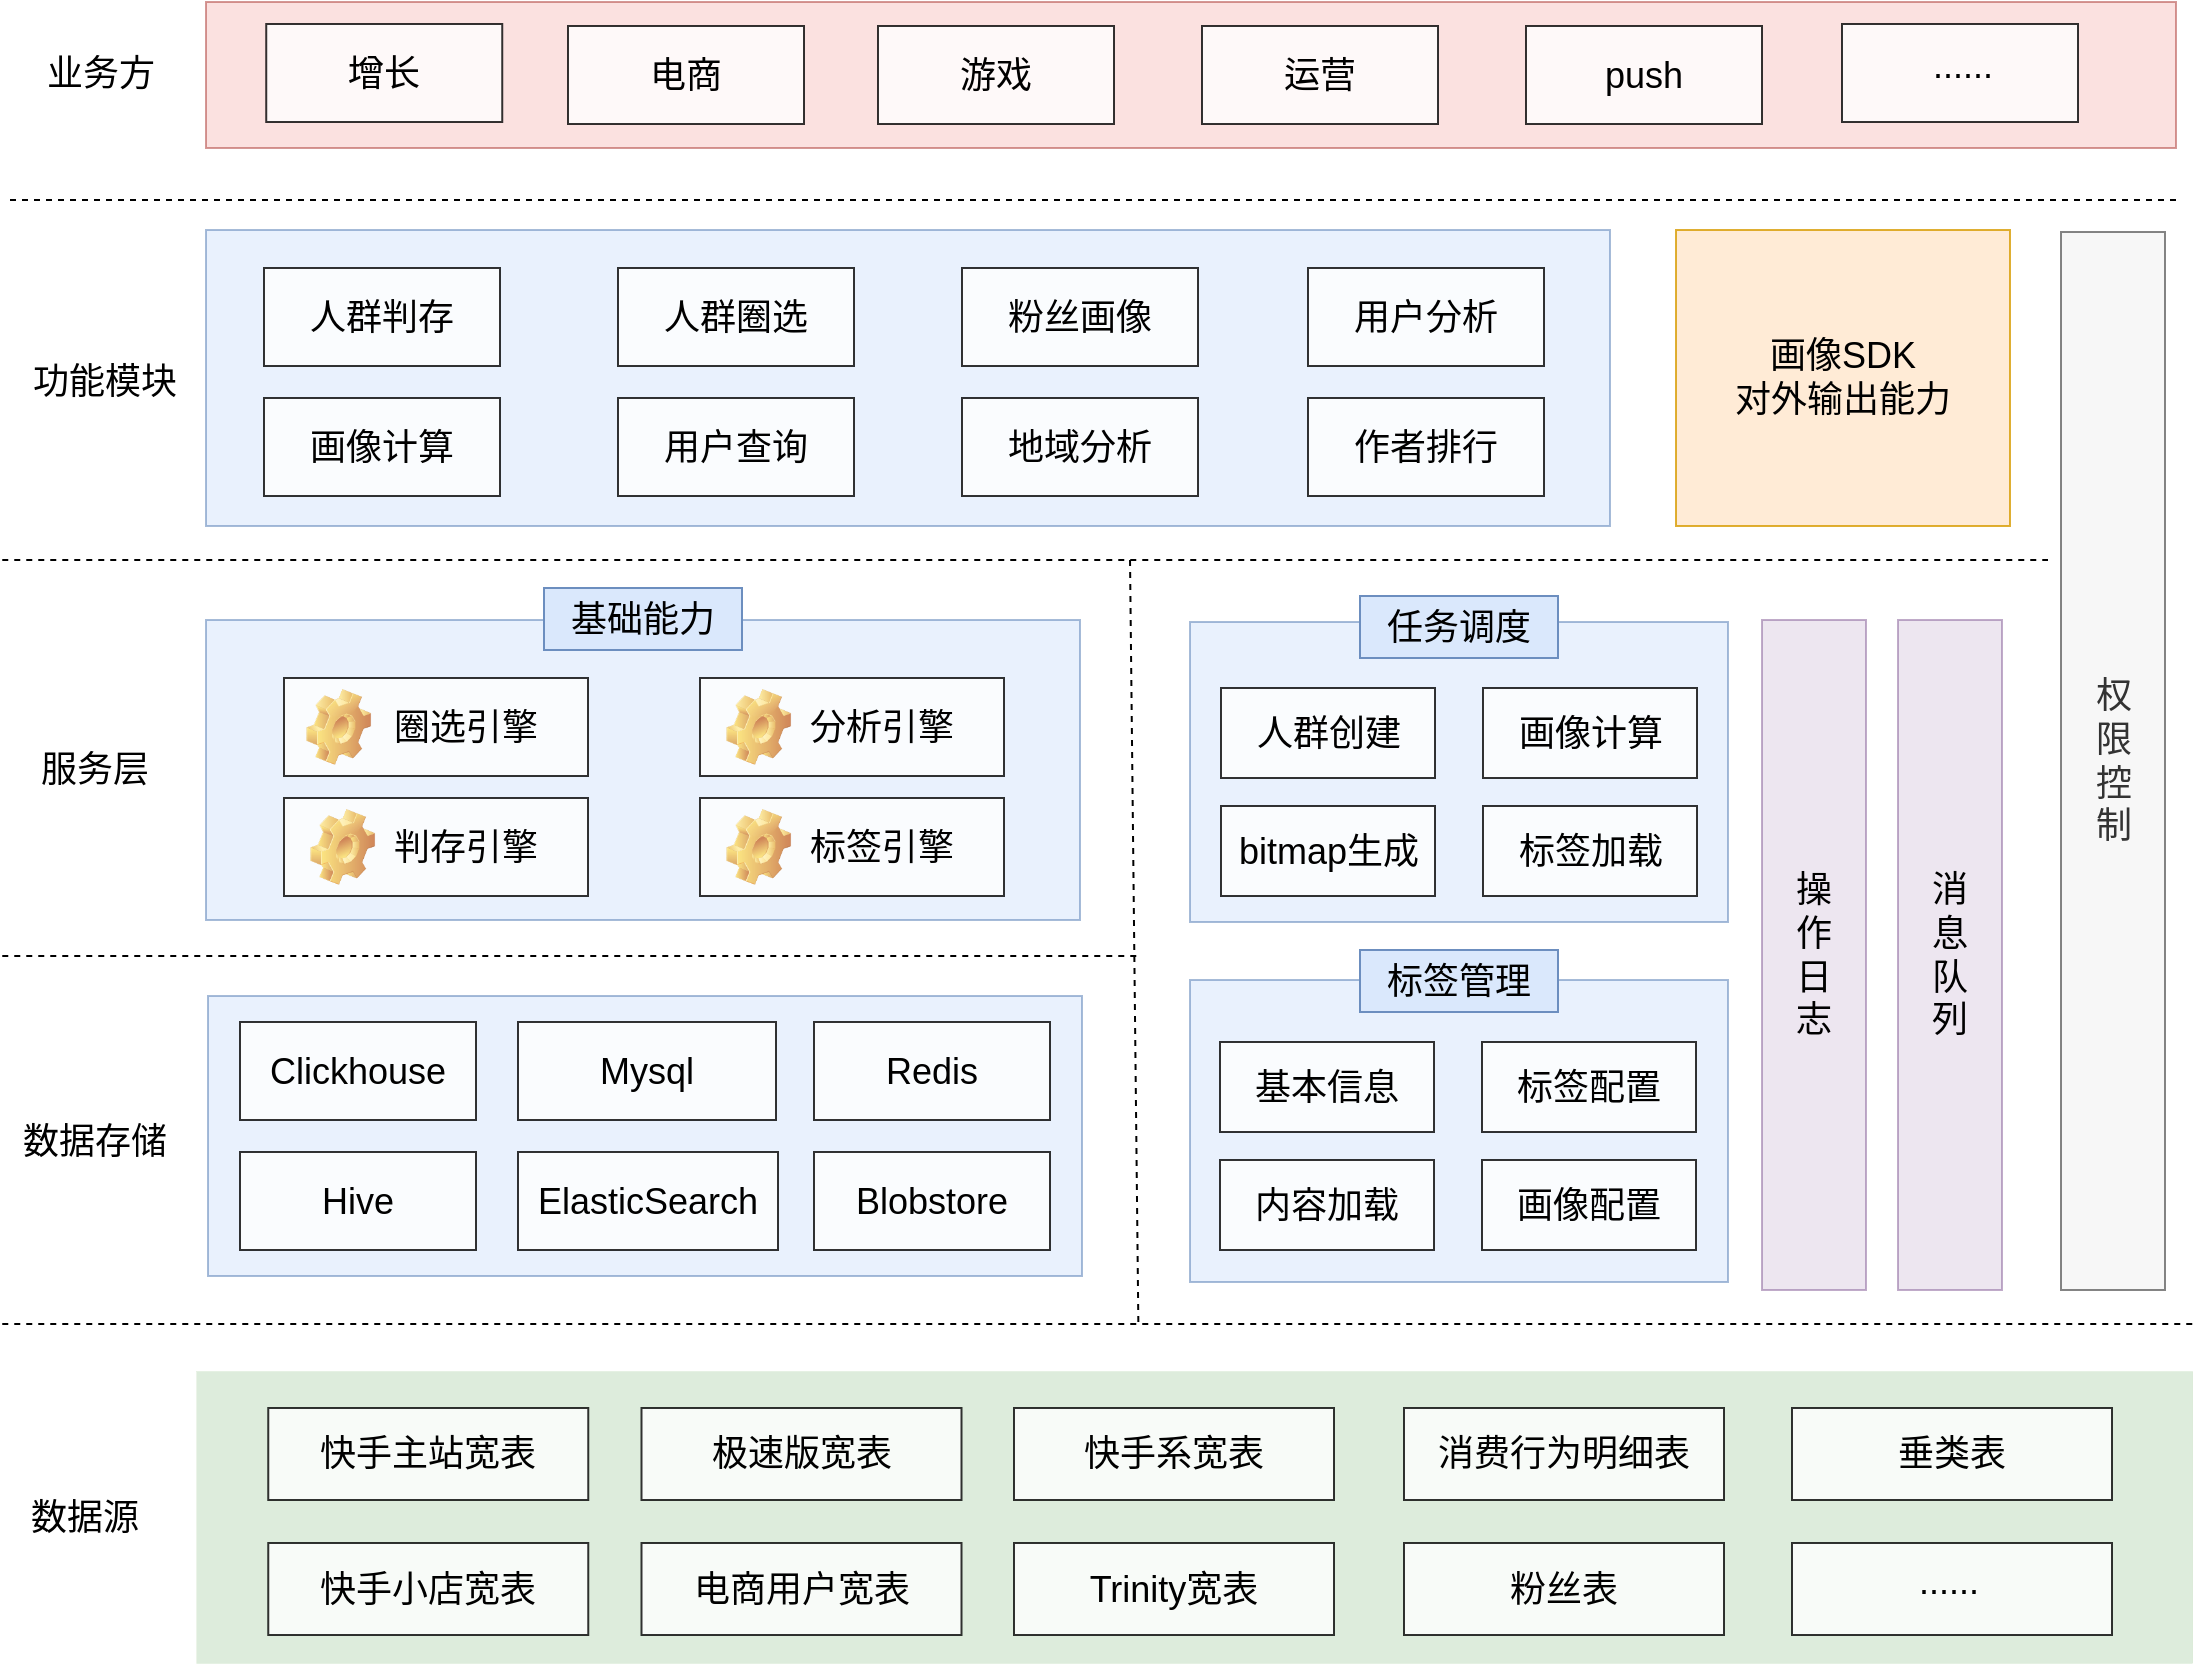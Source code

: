 <mxfile version="20.7.4" type="github">
  <diagram id="GrL5DRiTlSaAbPL1Tpze" name="第 1 页">
    <mxGraphModel dx="1866" dy="-8325" grid="0" gridSize="10" guides="1" tooltips="1" connect="1" arrows="1" fold="1" page="1" pageScale="1" pageWidth="3300" pageHeight="4681" math="0" shadow="0">
      <root>
        <mxCell id="0" />
        <mxCell id="1" parent="0" />
        <mxCell id="cN8YM_v0ufFITFFTxu3R-1" value="数据源" style="text;html=1;align=center;verticalAlign=middle;resizable=0;points=[];autosize=1;strokeColor=none;fillColor=none;fontSize=18;" vertex="1" parent="1">
          <mxGeometry x="590.13" y="12740.5" width="64" height="26" as="geometry" />
        </mxCell>
        <mxCell id="cN8YM_v0ufFITFFTxu3R-2" value="" style="rounded=0;whiteSpace=wrap;html=1;fontSize=18;strokeWidth=0;fillColor=#d5e8d4;opacity=80;strokeColor=#82b366;" vertex="1" parent="1">
          <mxGeometry x="678.13" y="12680.5" width="998" height="146" as="geometry" />
        </mxCell>
        <mxCell id="cN8YM_v0ufFITFFTxu3R-3" value="快手主站宽表" style="rounded=0;whiteSpace=wrap;html=1;fontSize=18;strokeWidth=1;fillColor=#FFFFFF;opacity=80;" vertex="1" parent="1">
          <mxGeometry x="714.13" y="12699" width="160" height="46" as="geometry" />
        </mxCell>
        <mxCell id="cN8YM_v0ufFITFFTxu3R-4" value="快手小店宽表" style="rounded=0;whiteSpace=wrap;html=1;fontSize=18;strokeWidth=1;fillColor=#FFFFFF;opacity=80;" vertex="1" parent="1">
          <mxGeometry x="714.13" y="12766.5" width="160" height="46" as="geometry" />
        </mxCell>
        <mxCell id="cN8YM_v0ufFITFFTxu3R-5" value="" style="endArrow=none;html=1;rounded=0;fontSize=18;strokeWidth=1;dashed=1;" edge="1" parent="1">
          <mxGeometry width="50" height="50" relative="1" as="geometry">
            <mxPoint x="581.13" y="12657" as="sourcePoint" />
            <mxPoint x="1676.13" y="12657" as="targetPoint" />
          </mxGeometry>
        </mxCell>
        <mxCell id="cN8YM_v0ufFITFFTxu3R-6" value="" style="rounded=0;whiteSpace=wrap;html=1;fontSize=18;strokeWidth=1;fillColor=#dae8fc;opacity=60;strokeColor=#6c8ebf;" vertex="1" parent="1">
          <mxGeometry x="684" y="12493" width="437" height="140" as="geometry" />
        </mxCell>
        <mxCell id="cN8YM_v0ufFITFFTxu3R-7" value="" style="rounded=0;whiteSpace=wrap;html=1;fontSize=18;strokeWidth=1;fillColor=#dae8fc;opacity=60;strokeColor=#6c8ebf;" vertex="1" parent="1">
          <mxGeometry x="683" y="12305" width="437" height="150" as="geometry" />
        </mxCell>
        <mxCell id="cN8YM_v0ufFITFFTxu3R-8" value="" style="rounded=0;whiteSpace=wrap;html=1;fontSize=18;strokeWidth=1;fillColor=#dae8fc;opacity=60;strokeColor=#6c8ebf;" vertex="1" parent="1">
          <mxGeometry x="1175" y="12485" width="269" height="151" as="geometry" />
        </mxCell>
        <mxCell id="cN8YM_v0ufFITFFTxu3R-9" value="" style="rounded=0;whiteSpace=wrap;html=1;fontSize=18;strokeWidth=1;fillColor=#dae8fc;opacity=60;strokeColor=#6c8ebf;" vertex="1" parent="1">
          <mxGeometry x="1175" y="12306" width="269" height="150" as="geometry" />
        </mxCell>
        <mxCell id="cN8YM_v0ufFITFFTxu3R-10" value="" style="endArrow=none;html=1;rounded=0;fontSize=18;strokeWidth=1;dashed=1;" edge="1" parent="1">
          <mxGeometry width="50" height="50" relative="1" as="geometry">
            <mxPoint x="581.13" y="12473" as="sourcePoint" />
            <mxPoint x="1149" y="12473" as="targetPoint" />
          </mxGeometry>
        </mxCell>
        <mxCell id="cN8YM_v0ufFITFFTxu3R-11" value="" style="endArrow=none;html=1;rounded=0;fontSize=18;strokeWidth=1;dashed=1;" edge="1" parent="1">
          <mxGeometry width="50" height="50" relative="1" as="geometry">
            <mxPoint x="1149.17" y="12656" as="sourcePoint" />
            <mxPoint x="1145" y="12274" as="targetPoint" />
          </mxGeometry>
        </mxCell>
        <mxCell id="cN8YM_v0ufFITFFTxu3R-12" value="" style="endArrow=none;html=1;rounded=0;fontSize=18;strokeWidth=1;dashed=1;" edge="1" parent="1">
          <mxGeometry width="50" height="50" relative="1" as="geometry">
            <mxPoint x="581.13" y="12275" as="sourcePoint" />
            <mxPoint x="1604" y="12275" as="targetPoint" />
          </mxGeometry>
        </mxCell>
        <mxCell id="cN8YM_v0ufFITFFTxu3R-13" value="操&lt;br&gt;作&lt;br&gt;日&lt;br&gt;志" style="rounded=0;whiteSpace=wrap;html=1;fontSize=18;strokeWidth=1;fillColor=#e1d5e7;opacity=60;strokeColor=#9673a6;textDirection=ltr;flipV=1;" vertex="1" parent="1">
          <mxGeometry x="1461" y="12305" width="52" height="335" as="geometry" />
        </mxCell>
        <mxCell id="cN8YM_v0ufFITFFTxu3R-14" value="消&lt;br&gt;息&lt;br&gt;队&lt;br&gt;列" style="rounded=0;whiteSpace=wrap;html=1;fontSize=18;strokeWidth=1;fillColor=#e1d5e7;opacity=60;strokeColor=#9673a6;" vertex="1" parent="1">
          <mxGeometry x="1529" y="12305" width="52" height="335" as="geometry" />
        </mxCell>
        <mxCell id="cN8YM_v0ufFITFFTxu3R-15" value="权&lt;br&gt;限&lt;br&gt;控&lt;br&gt;制" style="rounded=0;whiteSpace=wrap;html=1;fontSize=18;strokeWidth=1;fillColor=#f5f5f5;opacity=80;fontColor=#333333;strokeColor=#666666;" vertex="1" parent="1">
          <mxGeometry x="1610.5" y="12111" width="52" height="529" as="geometry" />
        </mxCell>
        <mxCell id="cN8YM_v0ufFITFFTxu3R-16" value="" style="endArrow=none;html=1;rounded=0;fontSize=18;strokeWidth=1;dashed=1;" edge="1" parent="1">
          <mxGeometry width="50" height="50" relative="1" as="geometry">
            <mxPoint x="585" y="12095" as="sourcePoint" />
            <mxPoint x="1670.93" y="12095" as="targetPoint" />
          </mxGeometry>
        </mxCell>
        <mxCell id="cN8YM_v0ufFITFFTxu3R-17" value="" style="rounded=0;whiteSpace=wrap;html=1;fontSize=18;strokeWidth=1;fillColor=#dae8fc;opacity=60;strokeColor=#6c8ebf;" vertex="1" parent="1">
          <mxGeometry x="683" y="12110" width="702" height="148" as="geometry" />
        </mxCell>
        <mxCell id="cN8YM_v0ufFITFFTxu3R-18" value="画像SDK&lt;br&gt;对外输出能力" style="rounded=0;whiteSpace=wrap;html=1;fontSize=18;strokeWidth=1;fillColor=#ffe6cc;opacity=80;strokeColor=#d79b00;" vertex="1" parent="1">
          <mxGeometry x="1418" y="12110" width="167" height="148" as="geometry" />
        </mxCell>
        <mxCell id="cN8YM_v0ufFITFFTxu3R-19" value="基础能力" style="rounded=0;whiteSpace=wrap;html=1;fontSize=18;strokeWidth=1;fillColor=#dae8fc;strokeColor=#6c8ebf;" vertex="1" parent="1">
          <mxGeometry x="852" y="12289" width="99" height="31" as="geometry" />
        </mxCell>
        <mxCell id="cN8YM_v0ufFITFFTxu3R-20" value="任务调度" style="rounded=0;whiteSpace=wrap;html=1;fontSize=18;strokeWidth=1;fillColor=#dae8fc;strokeColor=#6c8ebf;" vertex="1" parent="1">
          <mxGeometry x="1260" y="12293" width="99" height="31" as="geometry" />
        </mxCell>
        <mxCell id="cN8YM_v0ufFITFFTxu3R-21" value="标签管理" style="rounded=0;whiteSpace=wrap;html=1;fontSize=18;strokeWidth=1;fillColor=#dae8fc;strokeColor=#6c8ebf;" vertex="1" parent="1">
          <mxGeometry x="1260" y="12470" width="99" height="31" as="geometry" />
        </mxCell>
        <mxCell id="cN8YM_v0ufFITFFTxu3R-22" value="" style="rounded=0;whiteSpace=wrap;html=1;fontSize=18;strokeWidth=1;fillColor=#f8cecc;opacity=60;strokeColor=#b85450;" vertex="1" parent="1">
          <mxGeometry x="683" y="11996" width="985" height="73" as="geometry" />
        </mxCell>
        <mxCell id="cN8YM_v0ufFITFFTxu3R-23" value="极速版宽表" style="rounded=0;whiteSpace=wrap;html=1;fontSize=18;strokeWidth=1;fillColor=#FFFFFF;opacity=80;" vertex="1" parent="1">
          <mxGeometry x="900.75" y="12699" width="160" height="46" as="geometry" />
        </mxCell>
        <mxCell id="cN8YM_v0ufFITFFTxu3R-24" value="电商用户宽表" style="rounded=0;whiteSpace=wrap;html=1;fontSize=18;strokeWidth=1;fillColor=#FFFFFF;opacity=80;" vertex="1" parent="1">
          <mxGeometry x="900.75" y="12766.5" width="160" height="46" as="geometry" />
        </mxCell>
        <mxCell id="cN8YM_v0ufFITFFTxu3R-25" value="快手系宽表" style="rounded=0;whiteSpace=wrap;html=1;fontSize=18;strokeWidth=1;fillColor=#FFFFFF;opacity=80;" vertex="1" parent="1">
          <mxGeometry x="1087" y="12699" width="160" height="46" as="geometry" />
        </mxCell>
        <mxCell id="cN8YM_v0ufFITFFTxu3R-26" value="Trinity宽表" style="rounded=0;whiteSpace=wrap;html=1;fontSize=18;strokeWidth=1;fillColor=#FFFFFF;opacity=80;" vertex="1" parent="1">
          <mxGeometry x="1087" y="12766.5" width="160" height="46" as="geometry" />
        </mxCell>
        <mxCell id="cN8YM_v0ufFITFFTxu3R-27" value="消费行为明细表" style="rounded=0;whiteSpace=wrap;html=1;fontSize=18;strokeWidth=1;fillColor=#FFFFFF;opacity=80;" vertex="1" parent="1">
          <mxGeometry x="1282" y="12699" width="160" height="46" as="geometry" />
        </mxCell>
        <mxCell id="cN8YM_v0ufFITFFTxu3R-28" value="粉丝表" style="rounded=0;whiteSpace=wrap;html=1;fontSize=18;strokeWidth=1;fillColor=#FFFFFF;opacity=80;" vertex="1" parent="1">
          <mxGeometry x="1282" y="12766.5" width="160" height="46" as="geometry" />
        </mxCell>
        <mxCell id="cN8YM_v0ufFITFFTxu3R-29" value="垂类表" style="rounded=0;whiteSpace=wrap;html=1;fontSize=18;strokeWidth=1;fillColor=#FFFFFF;opacity=80;" vertex="1" parent="1">
          <mxGeometry x="1476" y="12699" width="160" height="46" as="geometry" />
        </mxCell>
        <mxCell id="cN8YM_v0ufFITFFTxu3R-30" value="" style="rounded=0;whiteSpace=wrap;html=1;fontSize=18;strokeWidth=1;fillColor=#FFFFFF;opacity=80;" vertex="1" parent="1">
          <mxGeometry x="1476" y="12766.5" width="160" height="46" as="geometry" />
        </mxCell>
        <mxCell id="cN8YM_v0ufFITFFTxu3R-31" value="Clickhouse" style="rounded=0;whiteSpace=wrap;html=1;fontSize=18;strokeWidth=1;fillColor=#FFFFFF;opacity=80;" vertex="1" parent="1">
          <mxGeometry x="700" y="12506" width="118" height="49" as="geometry" />
        </mxCell>
        <mxCell id="cN8YM_v0ufFITFFTxu3R-32" value="Mysql" style="rounded=0;whiteSpace=wrap;html=1;fontSize=18;strokeWidth=1;fillColor=#FFFFFF;opacity=80;" vertex="1" parent="1">
          <mxGeometry x="839" y="12506" width="129" height="49" as="geometry" />
        </mxCell>
        <mxCell id="cN8YM_v0ufFITFFTxu3R-33" value="Redis" style="rounded=0;whiteSpace=wrap;html=1;fontSize=18;strokeWidth=1;fillColor=#FFFFFF;opacity=80;" vertex="1" parent="1">
          <mxGeometry x="987" y="12506" width="118" height="49" as="geometry" />
        </mxCell>
        <mxCell id="cN8YM_v0ufFITFFTxu3R-34" value="Hive" style="rounded=0;whiteSpace=wrap;html=1;fontSize=18;strokeWidth=1;fillColor=#FFFFFF;opacity=80;" vertex="1" parent="1">
          <mxGeometry x="700" y="12571" width="118" height="49" as="geometry" />
        </mxCell>
        <mxCell id="cN8YM_v0ufFITFFTxu3R-35" value="ElasticSearch" style="rounded=0;whiteSpace=wrap;html=1;fontSize=18;strokeWidth=1;fillColor=#FFFFFF;opacity=80;" vertex="1" parent="1">
          <mxGeometry x="839" y="12571" width="130" height="49" as="geometry" />
        </mxCell>
        <mxCell id="cN8YM_v0ufFITFFTxu3R-36" value="Blobstore" style="rounded=0;whiteSpace=wrap;html=1;fontSize=18;strokeWidth=1;fillColor=#FFFFFF;opacity=80;" vertex="1" parent="1">
          <mxGeometry x="987" y="12571" width="118" height="49" as="geometry" />
        </mxCell>
        <mxCell id="cN8YM_v0ufFITFFTxu3R-37" value="基本信息" style="rounded=0;whiteSpace=wrap;html=1;fontSize=18;strokeWidth=1;fillColor=#FFFFFF;opacity=80;" vertex="1" parent="1">
          <mxGeometry x="1190" y="12516" width="107" height="45" as="geometry" />
        </mxCell>
        <mxCell id="cN8YM_v0ufFITFFTxu3R-38" value="标签配置" style="rounded=0;whiteSpace=wrap;html=1;fontSize=18;strokeWidth=1;fillColor=#FFFFFF;opacity=80;" vertex="1" parent="1">
          <mxGeometry x="1321" y="12516" width="107" height="45" as="geometry" />
        </mxCell>
        <mxCell id="cN8YM_v0ufFITFFTxu3R-39" value="内容加载" style="rounded=0;whiteSpace=wrap;html=1;fontSize=18;strokeWidth=1;fillColor=#FFFFFF;opacity=80;" vertex="1" parent="1">
          <mxGeometry x="1190" y="12575" width="107" height="45" as="geometry" />
        </mxCell>
        <mxCell id="cN8YM_v0ufFITFFTxu3R-40" value="画像配置" style="rounded=0;whiteSpace=wrap;html=1;fontSize=18;strokeWidth=1;fillColor=#FFFFFF;opacity=80;" vertex="1" parent="1">
          <mxGeometry x="1321" y="12575" width="107" height="45" as="geometry" />
        </mxCell>
        <mxCell id="cN8YM_v0ufFITFFTxu3R-41" value="人群创建" style="rounded=0;whiteSpace=wrap;html=1;fontSize=18;strokeWidth=1;fillColor=#FFFFFF;opacity=80;" vertex="1" parent="1">
          <mxGeometry x="1190.5" y="12339" width="107" height="45" as="geometry" />
        </mxCell>
        <mxCell id="cN8YM_v0ufFITFFTxu3R-42" value="画像计算" style="rounded=0;whiteSpace=wrap;html=1;fontSize=18;strokeWidth=1;fillColor=#FFFFFF;opacity=80;" vertex="1" parent="1">
          <mxGeometry x="1321.5" y="12339" width="107" height="45" as="geometry" />
        </mxCell>
        <mxCell id="cN8YM_v0ufFITFFTxu3R-43" value="bitmap生成" style="rounded=0;whiteSpace=wrap;html=1;fontSize=18;strokeWidth=1;fillColor=#FFFFFF;opacity=80;" vertex="1" parent="1">
          <mxGeometry x="1190.5" y="12398" width="107" height="45" as="geometry" />
        </mxCell>
        <mxCell id="cN8YM_v0ufFITFFTxu3R-44" value="标签加载" style="rounded=0;whiteSpace=wrap;html=1;fontSize=18;strokeWidth=1;fillColor=#FFFFFF;opacity=80;" vertex="1" parent="1">
          <mxGeometry x="1321.5" y="12398" width="107" height="45" as="geometry" />
        </mxCell>
        <mxCell id="cN8YM_v0ufFITFFTxu3R-45" value="&amp;nbsp; &amp;nbsp; &amp;nbsp; 圈选引擎" style="rounded=0;whiteSpace=wrap;html=1;fontSize=18;strokeWidth=1;fillColor=#FFFFFF;opacity=80;" vertex="1" parent="1">
          <mxGeometry x="722" y="12334" width="152" height="49" as="geometry" />
        </mxCell>
        <mxCell id="cN8YM_v0ufFITFFTxu3R-46" value="人群判存" style="rounded=0;whiteSpace=wrap;html=1;fontSize=18;strokeWidth=1;fillColor=#FFFFFF;opacity=80;" vertex="1" parent="1">
          <mxGeometry x="712" y="12129" width="118" height="49" as="geometry" />
        </mxCell>
        <mxCell id="cN8YM_v0ufFITFFTxu3R-47" value="人群圈选" style="rounded=0;whiteSpace=wrap;html=1;fontSize=18;strokeWidth=1;fillColor=#FFFFFF;opacity=80;" vertex="1" parent="1">
          <mxGeometry x="889" y="12129" width="118" height="49" as="geometry" />
        </mxCell>
        <mxCell id="cN8YM_v0ufFITFFTxu3R-48" value="粉丝画像" style="rounded=0;whiteSpace=wrap;html=1;fontSize=18;strokeWidth=1;fillColor=#FFFFFF;opacity=80;" vertex="1" parent="1">
          <mxGeometry x="1061" y="12129" width="118" height="49" as="geometry" />
        </mxCell>
        <mxCell id="cN8YM_v0ufFITFFTxu3R-49" value="画像计算" style="rounded=0;whiteSpace=wrap;html=1;fontSize=18;strokeWidth=1;fillColor=#FFFFFF;opacity=80;" vertex="1" parent="1">
          <mxGeometry x="712" y="12194" width="118" height="49" as="geometry" />
        </mxCell>
        <mxCell id="cN8YM_v0ufFITFFTxu3R-50" value="用户查询" style="rounded=0;whiteSpace=wrap;html=1;fontSize=18;strokeWidth=1;fillColor=#FFFFFF;opacity=80;" vertex="1" parent="1">
          <mxGeometry x="889" y="12194" width="118" height="49" as="geometry" />
        </mxCell>
        <mxCell id="cN8YM_v0ufFITFFTxu3R-51" value="地域分析" style="rounded=0;whiteSpace=wrap;html=1;fontSize=18;strokeWidth=1;fillColor=#FFFFFF;opacity=80;" vertex="1" parent="1">
          <mxGeometry x="1061" y="12194" width="118" height="49" as="geometry" />
        </mxCell>
        <mxCell id="cN8YM_v0ufFITFFTxu3R-52" value="用户分析" style="rounded=0;whiteSpace=wrap;html=1;fontSize=18;strokeWidth=1;fillColor=#FFFFFF;opacity=80;" vertex="1" parent="1">
          <mxGeometry x="1234" y="12129" width="118" height="49" as="geometry" />
        </mxCell>
        <mxCell id="cN8YM_v0ufFITFFTxu3R-53" value="作者排行" style="rounded=0;whiteSpace=wrap;html=1;fontSize=18;strokeWidth=1;fillColor=#FFFFFF;opacity=80;" vertex="1" parent="1">
          <mxGeometry x="1234" y="12194" width="118" height="49" as="geometry" />
        </mxCell>
        <mxCell id="cN8YM_v0ufFITFFTxu3R-54" value="增长" style="rounded=0;whiteSpace=wrap;html=1;fontSize=18;strokeWidth=1;fillColor=#FFFFFF;opacity=80;" vertex="1" parent="1">
          <mxGeometry x="713.12" y="12007" width="118" height="49" as="geometry" />
        </mxCell>
        <mxCell id="cN8YM_v0ufFITFFTxu3R-55" value="电商" style="rounded=0;whiteSpace=wrap;html=1;fontSize=18;strokeWidth=1;fillColor=#FFFFFF;opacity=80;" vertex="1" parent="1">
          <mxGeometry x="864" y="12008" width="118" height="49" as="geometry" />
        </mxCell>
        <mxCell id="cN8YM_v0ufFITFFTxu3R-56" value="游戏" style="rounded=0;whiteSpace=wrap;html=1;fontSize=18;strokeWidth=1;fillColor=#FFFFFF;opacity=80;" vertex="1" parent="1">
          <mxGeometry x="1019" y="12008" width="118" height="49" as="geometry" />
        </mxCell>
        <mxCell id="cN8YM_v0ufFITFFTxu3R-57" value="运营" style="rounded=0;whiteSpace=wrap;html=1;fontSize=18;strokeWidth=1;fillColor=#FFFFFF;opacity=80;" vertex="1" parent="1">
          <mxGeometry x="1181" y="12008" width="118" height="49" as="geometry" />
        </mxCell>
        <mxCell id="cN8YM_v0ufFITFFTxu3R-58" value="push" style="rounded=0;whiteSpace=wrap;html=1;fontSize=18;strokeWidth=1;fillColor=#FFFFFF;opacity=80;" vertex="1" parent="1">
          <mxGeometry x="1343" y="12008" width="118" height="49" as="geometry" />
        </mxCell>
        <mxCell id="cN8YM_v0ufFITFFTxu3R-59" value="" style="rounded=0;whiteSpace=wrap;html=1;fontSize=18;strokeWidth=1;fillColor=#FFFFFF;opacity=80;" vertex="1" parent="1">
          <mxGeometry x="1501" y="12007" width="118" height="49" as="geometry" />
        </mxCell>
        <mxCell id="cN8YM_v0ufFITFFTxu3R-60" value="数据存储" style="text;html=1;align=center;verticalAlign=middle;resizable=0;points=[];autosize=1;strokeColor=none;fillColor=none;fontSize=18;" vertex="1" parent="1">
          <mxGeometry x="586" y="12553" width="82" height="26" as="geometry" />
        </mxCell>
        <mxCell id="cN8YM_v0ufFITFFTxu3R-61" value="服务层" style="text;html=1;align=center;verticalAlign=middle;resizable=0;points=[];autosize=1;strokeColor=none;fillColor=none;fontSize=18;" vertex="1" parent="1">
          <mxGeometry x="595" y="12367" width="64" height="26" as="geometry" />
        </mxCell>
        <mxCell id="cN8YM_v0ufFITFFTxu3R-62" value="功能模块" style="text;html=1;align=center;verticalAlign=middle;resizable=0;points=[];autosize=1;strokeColor=none;fillColor=none;fontSize=18;" vertex="1" parent="1">
          <mxGeometry x="591" y="12173" width="82" height="26" as="geometry" />
        </mxCell>
        <mxCell id="cN8YM_v0ufFITFFTxu3R-63" value="业务方" style="text;html=1;align=center;verticalAlign=middle;resizable=0;points=[];autosize=1;strokeColor=none;fillColor=none;fontSize=18;" vertex="1" parent="1">
          <mxGeometry x="597.5" y="12018.5" width="64" height="26" as="geometry" />
        </mxCell>
        <mxCell id="cN8YM_v0ufFITFFTxu3R-64" value="" style="shape=image;html=1;verticalLabelPosition=bottom;verticalAlign=top;imageAspect=1;aspect=fixed;image=img/clipart/Gear_128x128.png;fontSize=18;strokeWidth=1;fillColor=#FFFFFF;opacity=80;" vertex="1" parent="1">
          <mxGeometry x="733.12" y="12339.5" width="32.4" height="38" as="geometry" />
        </mxCell>
        <mxCell id="cN8YM_v0ufFITFFTxu3R-65" value="&amp;nbsp; &amp;nbsp; &amp;nbsp; 分析引擎" style="rounded=0;whiteSpace=wrap;html=1;fontSize=18;strokeWidth=1;fillColor=#FFFFFF;opacity=80;" vertex="1" parent="1">
          <mxGeometry x="930" y="12334" width="152" height="49" as="geometry" />
        </mxCell>
        <mxCell id="cN8YM_v0ufFITFFTxu3R-66" value="" style="shape=image;html=1;verticalLabelPosition=bottom;verticalAlign=top;imageAspect=1;aspect=fixed;image=img/clipart/Gear_128x128.png;fontSize=18;strokeWidth=1;fillColor=#FFFFFF;opacity=80;" vertex="1" parent="1">
          <mxGeometry x="943.12" y="12339.5" width="32.4" height="38" as="geometry" />
        </mxCell>
        <mxCell id="cN8YM_v0ufFITFFTxu3R-67" value="&amp;nbsp; &amp;nbsp; &amp;nbsp; 判存引擎" style="rounded=0;whiteSpace=wrap;html=1;fontSize=18;strokeWidth=1;fillColor=#FFFFFF;opacity=80;" vertex="1" parent="1">
          <mxGeometry x="722" y="12394" width="152" height="49" as="geometry" />
        </mxCell>
        <mxCell id="cN8YM_v0ufFITFFTxu3R-68" value="" style="shape=image;html=1;verticalLabelPosition=bottom;verticalAlign=top;imageAspect=1;aspect=fixed;image=img/clipart/Gear_128x128.png;fontSize=18;strokeWidth=1;fillColor=#FFFFFF;opacity=80;" vertex="1" parent="1">
          <mxGeometry x="735.12" y="12399.5" width="32.4" height="38" as="geometry" />
        </mxCell>
        <mxCell id="cN8YM_v0ufFITFFTxu3R-69" value="&amp;nbsp; &amp;nbsp; &amp;nbsp; 标签引擎" style="rounded=0;whiteSpace=wrap;html=1;fontSize=18;strokeWidth=1;fillColor=#FFFFFF;opacity=80;" vertex="1" parent="1">
          <mxGeometry x="930" y="12394" width="152" height="49" as="geometry" />
        </mxCell>
        <mxCell id="cN8YM_v0ufFITFFTxu3R-70" value="" style="shape=image;html=1;verticalLabelPosition=bottom;verticalAlign=top;imageAspect=1;aspect=fixed;image=img/clipart/Gear_128x128.png;fontSize=18;strokeWidth=1;fillColor=#FFFFFF;opacity=80;" vertex="1" parent="1">
          <mxGeometry x="943.12" y="12399.5" width="32.4" height="38" as="geometry" />
        </mxCell>
        <mxCell id="cN8YM_v0ufFITFFTxu3R-71" value="......" style="text;html=1;align=center;verticalAlign=middle;resizable=0;points=[];autosize=1;strokeColor=none;fillColor=none;fontSize=18;" vertex="1" parent="1">
          <mxGeometry x="1534" y="12772.5" width="40" height="26" as="geometry" />
        </mxCell>
        <mxCell id="cN8YM_v0ufFITFFTxu3R-72" value="......" style="text;html=1;align=center;verticalAlign=middle;resizable=0;points=[];autosize=1;strokeColor=none;fillColor=none;fontSize=18;" vertex="1" parent="1">
          <mxGeometry x="1541" y="12015" width="40" height="26" as="geometry" />
        </mxCell>
      </root>
    </mxGraphModel>
  </diagram>
</mxfile>

